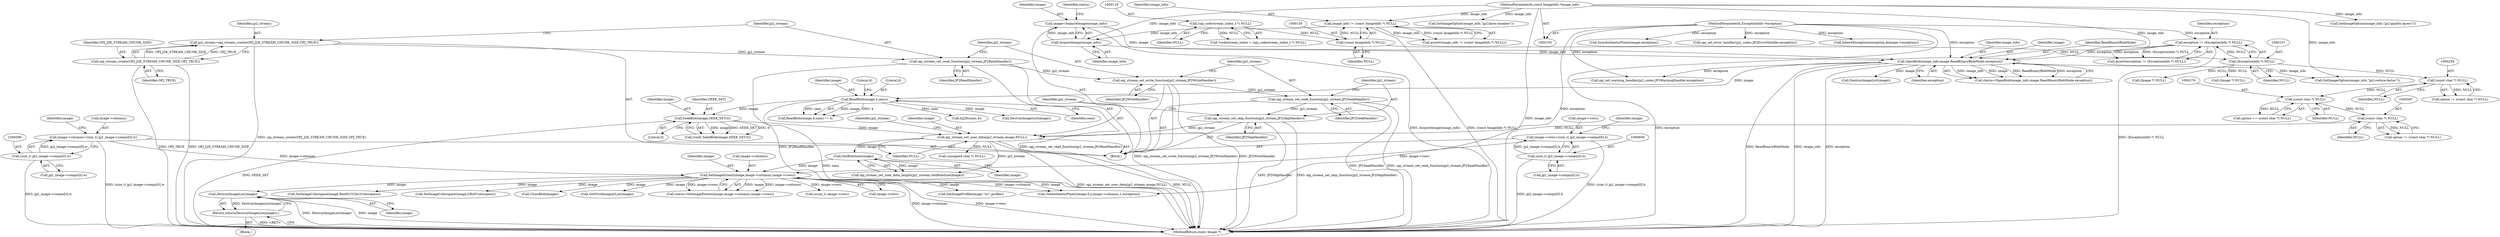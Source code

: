 digraph "0_ImageMagick_acee073df34aa4d491bf5cb74d3a15fc80f0a3aa@pointer" {
"1000650" [label="(Call,DestroyImageList(image))"];
"1000630" [label="(Call,SetImageExtent(image,image->columns,image->rows))"];
"1000331" [label="(Call,GetBlobSize(image))"];
"1000325" [label="(Call,opj_stream_set_user_data(jp2_stream,image,NULL))"];
"1000322" [label="(Call,opj_stream_set_skip_function(jp2_stream,JP2SkipHandler))"];
"1000319" [label="(Call,opj_stream_set_seek_function(jp2_stream,JP2SeekHandler))"];
"1000316" [label="(Call,opj_stream_set_write_function(jp2_stream,JP2WriteHandler))"];
"1000313" [label="(Call,opj_stream_set_read_function(jp2_stream,JP2ReadHandler))"];
"1000308" [label="(Call,jp2_stream=opj_stream_create(OPJ_J2K_STREAM_CHUNK_SIZE,OPJ_TRUE))"];
"1000310" [label="(Call,opj_stream_create(OPJ_J2K_STREAM_CHUNK_SIZE,OPJ_TRUE))"];
"1000207" [label="(Call,SeekBlob(image,SEEK_SET,0))"];
"1000191" [label="(Call,ReadBlob(image,4,sans))"];
"1000171" [label="(Call,OpenBlob(image_info,image,ReadBinaryBlobMode,exception))"];
"1000167" [label="(Call,AcquireImage(image_info))"];
"1000127" [label="(Call,image_info != (const ImageInfo *) NULL)"];
"1000106" [label="(MethodParameterIn,const ImageInfo *image_info)"];
"1000129" [label="(Call,(const ImageInfo *) NULL)"];
"1000117" [label="(Call,(opj_codestream_index_t *) NULL)"];
"1000165" [label="(Call,image=AcquireImage(image_info))"];
"1000154" [label="(Call,exception != (ExceptionInfo *) NULL)"];
"1000107" [label="(MethodParameterIn,ExceptionInfo *exception)"];
"1000156" [label="(Call,(ExceptionInfo *) NULL)"];
"1000286" [label="(Call,(const char *) NULL)"];
"1000275" [label="(Call,(const char *) NULL)"];
"1000258" [label="(Call,(const char *) NULL)"];
"1000591" [label="(Call,image->columns=(size_t) jp2_image->comps[0].w)"];
"1000595" [label="(Call,(size_t) jp2_image->comps[0].w)"];
"1000604" [label="(Call,image->rows=(size_t) jp2_image->comps[0].h)"];
"1000608" [label="(Call,(size_t) jp2_image->comps[0].h)"];
"1000649" [label="(Return,return(DestroyImageList(image));)"];
"1000226" [label="(Call,IsJ2K(sans,4))"];
"1000275" [label="(Call,(const char *) NULL)"];
"1000651" [label="(Identifier,image)"];
"1000277" [label="(Identifier,NULL)"];
"1000597" [label="(Call,jp2_image->comps[0].w)"];
"1000252" [label="(Call,GetImageOption(image_info,\"jp2:reduce-factor\"))"];
"1000685" [label="(Call,SetImageColorspace(image,Rec601YCbCrColorspace))"];
"1000166" [label="(Identifier,image)"];
"1000642" [label="(Block,)"];
"1000630" [label="(Call,SetImageExtent(image,image->columns,image->rows))"];
"1000604" [label="(Call,image->rows=(size_t) jp2_image->comps[0].h)"];
"1000129" [label="(Call,(const ImageInfo *) NULL)"];
"1000704" [label="(Call,(unsigned char *) NULL)"];
"1000183" [label="(Call,DestroyImageList(image))"];
"1000127" [label="(Call,image_info != (const ImageInfo *) NULL)"];
"1001006" [label="(MethodReturn,static Image *)"];
"1000332" [label="(Identifier,image)"];
"1000260" [label="(Identifier,NULL)"];
"1000175" [label="(Identifier,exception)"];
"1000312" [label="(Identifier,OPJ_TRUE)"];
"1000325" [label="(Call,opj_stream_set_user_data(jp2_stream,image,NULL))"];
"1000308" [label="(Call,jp2_stream=opj_stream_create(OPJ_J2K_STREAM_CHUNK_SIZE,OPJ_TRUE))"];
"1000664" [label="(Call,SetImageColorspace(image,GRAYColorspace))"];
"1000172" [label="(Identifier,image_info)"];
"1001001" [label="(Call,CloseBlob(image))"];
"1000322" [label="(Call,opj_stream_set_skip_function(jp2_stream,JP2SkipHandler))"];
"1000743" [label="(Call,GetFirstImageInList(image))"];
"1000628" [label="(Call,status=SetImageExtent(image,image->columns,image->rows))"];
"1000316" [label="(Call,opj_stream_set_write_function(jp2_stream,JP2WriteHandler))"];
"1000131" [label="(Identifier,NULL)"];
"1000199" [label="(Call,DestroyImageList(image))"];
"1000751" [label="(Call,(ssize_t) image->rows)"];
"1000165" [label="(Call,image=AcquireImage(image_info))"];
"1000209" [label="(Identifier,SEEK_SET)"];
"1000173" [label="(Identifier,image)"];
"1000258" [label="(Call,(const char *) NULL)"];
"1000330" [label="(Identifier,jp2_stream)"];
"1000194" [label="(Identifier,sans)"];
"1000649" [label="(Return,return(DestroyImageList(image));)"];
"1000592" [label="(Call,image->columns)"];
"1000329" [label="(Call,opj_stream_set_user_data_length(jp2_stream,GetBlobSize(image)))"];
"1000168" [label="(Identifier,image_info)"];
"1000324" [label="(Identifier,JP2SkipHandler)"];
"1000286" [label="(Call,(const char *) NULL)"];
"1000115" [label="(Call,*codestream_index = (opj_codestream_index_t *) NULL)"];
"1000632" [label="(Call,image->columns)"];
"1000119" [label="(Identifier,NULL)"];
"1000191" [label="(Call,ReadBlob(image,4,sans))"];
"1000595" [label="(Call,(size_t) jp2_image->comps[0].w)"];
"1000327" [label="(Identifier,image)"];
"1000117" [label="(Call,(opj_codestream_index_t *) NULL)"];
"1000107" [label="(MethodParameterIn,ExceptionInfo *exception)"];
"1000323" [label="(Identifier,jp2_stream)"];
"1000326" [label="(Identifier,jp2_stream)"];
"1000284" [label="(Call,option != (const char *) NULL)"];
"1000153" [label="(Call,assert(exception != (ExceptionInfo *) NULL))"];
"1000635" [label="(Call,image->rows)"];
"1000154" [label="(Call,exception != (ExceptionInfo *) NULL)"];
"1000643" [label="(Call,InheritException(exception,&image->exception))"];
"1000971" [label="(Call,SyncAuthenticPixels(image,exception))"];
"1000169" [label="(Call,status=OpenBlob(image_info,image,ReadBinaryBlobMode,exception))"];
"1000190" [label="(Call,ReadBlob(image,4,sans) != 4)"];
"1000186" [label="(Call,(Image *) NULL)"];
"1000309" [label="(Identifier,jp2_stream)"];
"1000195" [label="(Literal,4)"];
"1000314" [label="(Identifier,jp2_stream)"];
"1000155" [label="(Identifier,exception)"];
"1000269" [label="(Call,GetImageOption(image_info,\"jp2:quality-layers\"))"];
"1000315" [label="(Identifier,JP2ReadHandler)"];
"1000606" [label="(Identifier,image)"];
"1000108" [label="(Block,)"];
"1000126" [label="(Call,assert(image_info != (const ImageInfo *) NULL))"];
"1000318" [label="(Identifier,JP2WriteHandler)"];
"1000170" [label="(Identifier,status)"];
"1000650" [label="(Call,DestroyImageList(image))"];
"1000619" [label="(Identifier,image)"];
"1000158" [label="(Identifier,NULL)"];
"1000193" [label="(Literal,4)"];
"1000591" [label="(Call,image->columns=(size_t) jp2_image->comps[0].w)"];
"1000207" [label="(Call,SeekBlob(image,SEEK_SET,0))"];
"1000320" [label="(Identifier,jp2_stream)"];
"1000605" [label="(Call,image->rows)"];
"1000288" [label="(Identifier,NULL)"];
"1000610" [label="(Call,jp2_image->comps[0].h)"];
"1000192" [label="(Identifier,image)"];
"1000239" [label="(Call,opj_set_warning_handler(jp2_codec,JP2WarningHandler,exception))"];
"1000156" [label="(Call,(ExceptionInfo *) NULL)"];
"1000280" [label="(Call,GetImageOption(image_info,\"jp2:layer-number\"))"];
"1000128" [label="(Identifier,image_info)"];
"1000321" [label="(Identifier,JP2SeekHandler)"];
"1000313" [label="(Call,opj_stream_set_read_function(jp2_stream,JP2ReadHandler))"];
"1000608" [label="(Call,(size_t) jp2_image->comps[0].h)"];
"1000724" [label="(Call,SetImageProfile(image,\"icc\",profile))"];
"1000210" [label="(Literal,0)"];
"1000174" [label="(Identifier,ReadBinaryBlobMode)"];
"1000256" [label="(Call,option != (const char *) NULL)"];
"1000171" [label="(Call,OpenBlob(image_info,image,ReadBinaryBlobMode,exception))"];
"1000311" [label="(Identifier,OPJ_J2K_STREAM_CHUNK_SIZE)"];
"1000205" [label="(Call,(void) SeekBlob(image,SEEK_SET,0))"];
"1000328" [label="(Identifier,NULL)"];
"1000106" [label="(MethodParameterIn,const ImageInfo *image_info)"];
"1000273" [label="(Call,option == (const char *) NULL)"];
"1000763" [label="(Call,GetAuthenticPixels(image,0,y,image->columns,1,exception))"];
"1000331" [label="(Call,GetBlobSize(image))"];
"1000319" [label="(Call,opj_stream_set_seek_function(jp2_stream,JP2SeekHandler))"];
"1000243" [label="(Call,opj_set_error_handler(jp2_codec,JP2ErrorHandler,exception))"];
"1000631" [label="(Identifier,image)"];
"1000317" [label="(Identifier,jp2_stream)"];
"1000208" [label="(Identifier,image)"];
"1000202" [label="(Call,(Image *) NULL)"];
"1000167" [label="(Call,AcquireImage(image_info))"];
"1000310" [label="(Call,opj_stream_create(OPJ_J2K_STREAM_CHUNK_SIZE,OPJ_TRUE))"];
"1000650" -> "1000649"  [label="AST: "];
"1000650" -> "1000651"  [label="CFG: "];
"1000651" -> "1000650"  [label="AST: "];
"1000649" -> "1000650"  [label="CFG: "];
"1000650" -> "1001006"  [label="DDG: DestroyImageList(image)"];
"1000650" -> "1001006"  [label="DDG: image"];
"1000650" -> "1000649"  [label="DDG: DestroyImageList(image)"];
"1000630" -> "1000650"  [label="DDG: image"];
"1000630" -> "1000628"  [label="AST: "];
"1000630" -> "1000635"  [label="CFG: "];
"1000631" -> "1000630"  [label="AST: "];
"1000632" -> "1000630"  [label="AST: "];
"1000635" -> "1000630"  [label="AST: "];
"1000628" -> "1000630"  [label="CFG: "];
"1000630" -> "1001006"  [label="DDG: image->columns"];
"1000630" -> "1001006"  [label="DDG: image->rows"];
"1000630" -> "1000628"  [label="DDG: image"];
"1000630" -> "1000628"  [label="DDG: image->columns"];
"1000630" -> "1000628"  [label="DDG: image->rows"];
"1000331" -> "1000630"  [label="DDG: image"];
"1000591" -> "1000630"  [label="DDG: image->columns"];
"1000604" -> "1000630"  [label="DDG: image->rows"];
"1000630" -> "1000664"  [label="DDG: image"];
"1000630" -> "1000685"  [label="DDG: image"];
"1000630" -> "1000724"  [label="DDG: image"];
"1000630" -> "1000743"  [label="DDG: image"];
"1000630" -> "1000751"  [label="DDG: image->rows"];
"1000630" -> "1000763"  [label="DDG: image"];
"1000630" -> "1000763"  [label="DDG: image->columns"];
"1000630" -> "1001001"  [label="DDG: image"];
"1000331" -> "1000329"  [label="AST: "];
"1000331" -> "1000332"  [label="CFG: "];
"1000332" -> "1000331"  [label="AST: "];
"1000329" -> "1000331"  [label="CFG: "];
"1000331" -> "1000329"  [label="DDG: image"];
"1000325" -> "1000331"  [label="DDG: image"];
"1000325" -> "1000108"  [label="AST: "];
"1000325" -> "1000328"  [label="CFG: "];
"1000326" -> "1000325"  [label="AST: "];
"1000327" -> "1000325"  [label="AST: "];
"1000328" -> "1000325"  [label="AST: "];
"1000330" -> "1000325"  [label="CFG: "];
"1000325" -> "1001006"  [label="DDG: NULL"];
"1000325" -> "1001006"  [label="DDG: opj_stream_set_user_data(jp2_stream,image,NULL)"];
"1000322" -> "1000325"  [label="DDG: jp2_stream"];
"1000207" -> "1000325"  [label="DDG: image"];
"1000286" -> "1000325"  [label="DDG: NULL"];
"1000325" -> "1000329"  [label="DDG: jp2_stream"];
"1000325" -> "1000704"  [label="DDG: NULL"];
"1000322" -> "1000108"  [label="AST: "];
"1000322" -> "1000324"  [label="CFG: "];
"1000323" -> "1000322"  [label="AST: "];
"1000324" -> "1000322"  [label="AST: "];
"1000326" -> "1000322"  [label="CFG: "];
"1000322" -> "1001006"  [label="DDG: JP2SkipHandler"];
"1000322" -> "1001006"  [label="DDG: opj_stream_set_skip_function(jp2_stream,JP2SkipHandler)"];
"1000319" -> "1000322"  [label="DDG: jp2_stream"];
"1000319" -> "1000108"  [label="AST: "];
"1000319" -> "1000321"  [label="CFG: "];
"1000320" -> "1000319"  [label="AST: "];
"1000321" -> "1000319"  [label="AST: "];
"1000323" -> "1000319"  [label="CFG: "];
"1000319" -> "1001006"  [label="DDG: opj_stream_set_seek_function(jp2_stream,JP2SeekHandler)"];
"1000319" -> "1001006"  [label="DDG: JP2SeekHandler"];
"1000316" -> "1000319"  [label="DDG: jp2_stream"];
"1000316" -> "1000108"  [label="AST: "];
"1000316" -> "1000318"  [label="CFG: "];
"1000317" -> "1000316"  [label="AST: "];
"1000318" -> "1000316"  [label="AST: "];
"1000320" -> "1000316"  [label="CFG: "];
"1000316" -> "1001006"  [label="DDG: JP2WriteHandler"];
"1000316" -> "1001006"  [label="DDG: opj_stream_set_write_function(jp2_stream,JP2WriteHandler)"];
"1000313" -> "1000316"  [label="DDG: jp2_stream"];
"1000313" -> "1000108"  [label="AST: "];
"1000313" -> "1000315"  [label="CFG: "];
"1000314" -> "1000313"  [label="AST: "];
"1000315" -> "1000313"  [label="AST: "];
"1000317" -> "1000313"  [label="CFG: "];
"1000313" -> "1001006"  [label="DDG: JP2ReadHandler"];
"1000313" -> "1001006"  [label="DDG: opj_stream_set_read_function(jp2_stream,JP2ReadHandler)"];
"1000308" -> "1000313"  [label="DDG: jp2_stream"];
"1000308" -> "1000108"  [label="AST: "];
"1000308" -> "1000310"  [label="CFG: "];
"1000309" -> "1000308"  [label="AST: "];
"1000310" -> "1000308"  [label="AST: "];
"1000314" -> "1000308"  [label="CFG: "];
"1000308" -> "1001006"  [label="DDG: opj_stream_create(OPJ_J2K_STREAM_CHUNK_SIZE,OPJ_TRUE)"];
"1000310" -> "1000308"  [label="DDG: OPJ_J2K_STREAM_CHUNK_SIZE"];
"1000310" -> "1000308"  [label="DDG: OPJ_TRUE"];
"1000310" -> "1000312"  [label="CFG: "];
"1000311" -> "1000310"  [label="AST: "];
"1000312" -> "1000310"  [label="AST: "];
"1000310" -> "1001006"  [label="DDG: OPJ_TRUE"];
"1000310" -> "1001006"  [label="DDG: OPJ_J2K_STREAM_CHUNK_SIZE"];
"1000207" -> "1000205"  [label="AST: "];
"1000207" -> "1000210"  [label="CFG: "];
"1000208" -> "1000207"  [label="AST: "];
"1000209" -> "1000207"  [label="AST: "];
"1000210" -> "1000207"  [label="AST: "];
"1000205" -> "1000207"  [label="CFG: "];
"1000207" -> "1001006"  [label="DDG: SEEK_SET"];
"1000207" -> "1000205"  [label="DDG: image"];
"1000207" -> "1000205"  [label="DDG: SEEK_SET"];
"1000207" -> "1000205"  [label="DDG: 0"];
"1000191" -> "1000207"  [label="DDG: image"];
"1000191" -> "1000190"  [label="AST: "];
"1000191" -> "1000194"  [label="CFG: "];
"1000192" -> "1000191"  [label="AST: "];
"1000193" -> "1000191"  [label="AST: "];
"1000194" -> "1000191"  [label="AST: "];
"1000195" -> "1000191"  [label="CFG: "];
"1000191" -> "1001006"  [label="DDG: sans"];
"1000191" -> "1000190"  [label="DDG: image"];
"1000191" -> "1000190"  [label="DDG: 4"];
"1000191" -> "1000190"  [label="DDG: sans"];
"1000171" -> "1000191"  [label="DDG: image"];
"1000191" -> "1000199"  [label="DDG: image"];
"1000191" -> "1000226"  [label="DDG: sans"];
"1000171" -> "1000169"  [label="AST: "];
"1000171" -> "1000175"  [label="CFG: "];
"1000172" -> "1000171"  [label="AST: "];
"1000173" -> "1000171"  [label="AST: "];
"1000174" -> "1000171"  [label="AST: "];
"1000175" -> "1000171"  [label="AST: "];
"1000169" -> "1000171"  [label="CFG: "];
"1000171" -> "1001006"  [label="DDG: image_info"];
"1000171" -> "1001006"  [label="DDG: exception"];
"1000171" -> "1001006"  [label="DDG: ReadBinaryBlobMode"];
"1000171" -> "1000169"  [label="DDG: image_info"];
"1000171" -> "1000169"  [label="DDG: image"];
"1000171" -> "1000169"  [label="DDG: ReadBinaryBlobMode"];
"1000171" -> "1000169"  [label="DDG: exception"];
"1000167" -> "1000171"  [label="DDG: image_info"];
"1000106" -> "1000171"  [label="DDG: image_info"];
"1000165" -> "1000171"  [label="DDG: image"];
"1000154" -> "1000171"  [label="DDG: exception"];
"1000107" -> "1000171"  [label="DDG: exception"];
"1000171" -> "1000183"  [label="DDG: image"];
"1000171" -> "1000239"  [label="DDG: exception"];
"1000171" -> "1000252"  [label="DDG: image_info"];
"1000167" -> "1000165"  [label="AST: "];
"1000167" -> "1000168"  [label="CFG: "];
"1000168" -> "1000167"  [label="AST: "];
"1000165" -> "1000167"  [label="CFG: "];
"1000167" -> "1000165"  [label="DDG: image_info"];
"1000127" -> "1000167"  [label="DDG: image_info"];
"1000106" -> "1000167"  [label="DDG: image_info"];
"1000127" -> "1000126"  [label="AST: "];
"1000127" -> "1000129"  [label="CFG: "];
"1000128" -> "1000127"  [label="AST: "];
"1000129" -> "1000127"  [label="AST: "];
"1000126" -> "1000127"  [label="CFG: "];
"1000127" -> "1001006"  [label="DDG: (const ImageInfo *) NULL"];
"1000127" -> "1000126"  [label="DDG: image_info"];
"1000127" -> "1000126"  [label="DDG: (const ImageInfo *) NULL"];
"1000106" -> "1000127"  [label="DDG: image_info"];
"1000129" -> "1000127"  [label="DDG: NULL"];
"1000106" -> "1000105"  [label="AST: "];
"1000106" -> "1001006"  [label="DDG: image_info"];
"1000106" -> "1000252"  [label="DDG: image_info"];
"1000106" -> "1000269"  [label="DDG: image_info"];
"1000106" -> "1000280"  [label="DDG: image_info"];
"1000129" -> "1000131"  [label="CFG: "];
"1000130" -> "1000129"  [label="AST: "];
"1000131" -> "1000129"  [label="AST: "];
"1000117" -> "1000129"  [label="DDG: NULL"];
"1000129" -> "1000156"  [label="DDG: NULL"];
"1000117" -> "1000115"  [label="AST: "];
"1000117" -> "1000119"  [label="CFG: "];
"1000118" -> "1000117"  [label="AST: "];
"1000119" -> "1000117"  [label="AST: "];
"1000115" -> "1000117"  [label="CFG: "];
"1000117" -> "1000115"  [label="DDG: NULL"];
"1000165" -> "1000108"  [label="AST: "];
"1000166" -> "1000165"  [label="AST: "];
"1000170" -> "1000165"  [label="CFG: "];
"1000165" -> "1001006"  [label="DDG: AcquireImage(image_info)"];
"1000154" -> "1000153"  [label="AST: "];
"1000154" -> "1000156"  [label="CFG: "];
"1000155" -> "1000154"  [label="AST: "];
"1000156" -> "1000154"  [label="AST: "];
"1000153" -> "1000154"  [label="CFG: "];
"1000154" -> "1001006"  [label="DDG: (ExceptionInfo *) NULL"];
"1000154" -> "1000153"  [label="DDG: exception"];
"1000154" -> "1000153"  [label="DDG: (ExceptionInfo *) NULL"];
"1000107" -> "1000154"  [label="DDG: exception"];
"1000156" -> "1000154"  [label="DDG: NULL"];
"1000107" -> "1000105"  [label="AST: "];
"1000107" -> "1001006"  [label="DDG: exception"];
"1000107" -> "1000239"  [label="DDG: exception"];
"1000107" -> "1000243"  [label="DDG: exception"];
"1000107" -> "1000643"  [label="DDG: exception"];
"1000107" -> "1000763"  [label="DDG: exception"];
"1000107" -> "1000971"  [label="DDG: exception"];
"1000156" -> "1000158"  [label="CFG: "];
"1000157" -> "1000156"  [label="AST: "];
"1000158" -> "1000156"  [label="AST: "];
"1000156" -> "1000186"  [label="DDG: NULL"];
"1000156" -> "1000202"  [label="DDG: NULL"];
"1000156" -> "1000258"  [label="DDG: NULL"];
"1000286" -> "1000284"  [label="AST: "];
"1000286" -> "1000288"  [label="CFG: "];
"1000287" -> "1000286"  [label="AST: "];
"1000288" -> "1000286"  [label="AST: "];
"1000284" -> "1000286"  [label="CFG: "];
"1000286" -> "1000284"  [label="DDG: NULL"];
"1000275" -> "1000286"  [label="DDG: NULL"];
"1000275" -> "1000273"  [label="AST: "];
"1000275" -> "1000277"  [label="CFG: "];
"1000276" -> "1000275"  [label="AST: "];
"1000277" -> "1000275"  [label="AST: "];
"1000273" -> "1000275"  [label="CFG: "];
"1000275" -> "1000273"  [label="DDG: NULL"];
"1000258" -> "1000275"  [label="DDG: NULL"];
"1000258" -> "1000256"  [label="AST: "];
"1000258" -> "1000260"  [label="CFG: "];
"1000259" -> "1000258"  [label="AST: "];
"1000260" -> "1000258"  [label="AST: "];
"1000256" -> "1000258"  [label="CFG: "];
"1000258" -> "1000256"  [label="DDG: NULL"];
"1000591" -> "1000108"  [label="AST: "];
"1000591" -> "1000595"  [label="CFG: "];
"1000592" -> "1000591"  [label="AST: "];
"1000595" -> "1000591"  [label="AST: "];
"1000606" -> "1000591"  [label="CFG: "];
"1000591" -> "1001006"  [label="DDG: (size_t) jp2_image->comps[0].w"];
"1000595" -> "1000591"  [label="DDG: jp2_image->comps[0].w"];
"1000595" -> "1000597"  [label="CFG: "];
"1000596" -> "1000595"  [label="AST: "];
"1000597" -> "1000595"  [label="AST: "];
"1000595" -> "1001006"  [label="DDG: jp2_image->comps[0].w"];
"1000604" -> "1000108"  [label="AST: "];
"1000604" -> "1000608"  [label="CFG: "];
"1000605" -> "1000604"  [label="AST: "];
"1000608" -> "1000604"  [label="AST: "];
"1000619" -> "1000604"  [label="CFG: "];
"1000604" -> "1001006"  [label="DDG: (size_t) jp2_image->comps[0].h"];
"1000608" -> "1000604"  [label="DDG: jp2_image->comps[0].h"];
"1000608" -> "1000610"  [label="CFG: "];
"1000609" -> "1000608"  [label="AST: "];
"1000610" -> "1000608"  [label="AST: "];
"1000608" -> "1001006"  [label="DDG: jp2_image->comps[0].h"];
"1000649" -> "1000642"  [label="AST: "];
"1001006" -> "1000649"  [label="CFG: "];
"1000649" -> "1001006"  [label="DDG: <RET>"];
}
